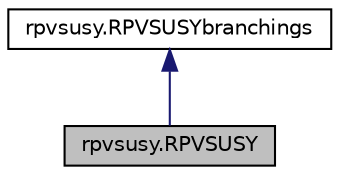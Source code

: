 digraph "rpvsusy.RPVSUSY"
{
 // LATEX_PDF_SIZE
  edge [fontname="Helvetica",fontsize="10",labelfontname="Helvetica",labelfontsize="10"];
  node [fontname="Helvetica",fontsize="10",shape=record];
  Node1 [label="rpvsusy.RPVSUSY",height=0.2,width=0.4,color="black", fillcolor="grey75", style="filled", fontcolor="black",tooltip=" "];
  Node2 -> Node1 [dir="back",color="midnightblue",fontsize="10",style="solid",fontname="Helvetica"];
  Node2 [label="rpvsusy.RPVSUSYbranchings",height=0.2,width=0.4,color="black", fillcolor="white", style="filled",URL="$classrpvsusy_1_1RPVSUSYbranchings.html",tooltip=" "];
}
